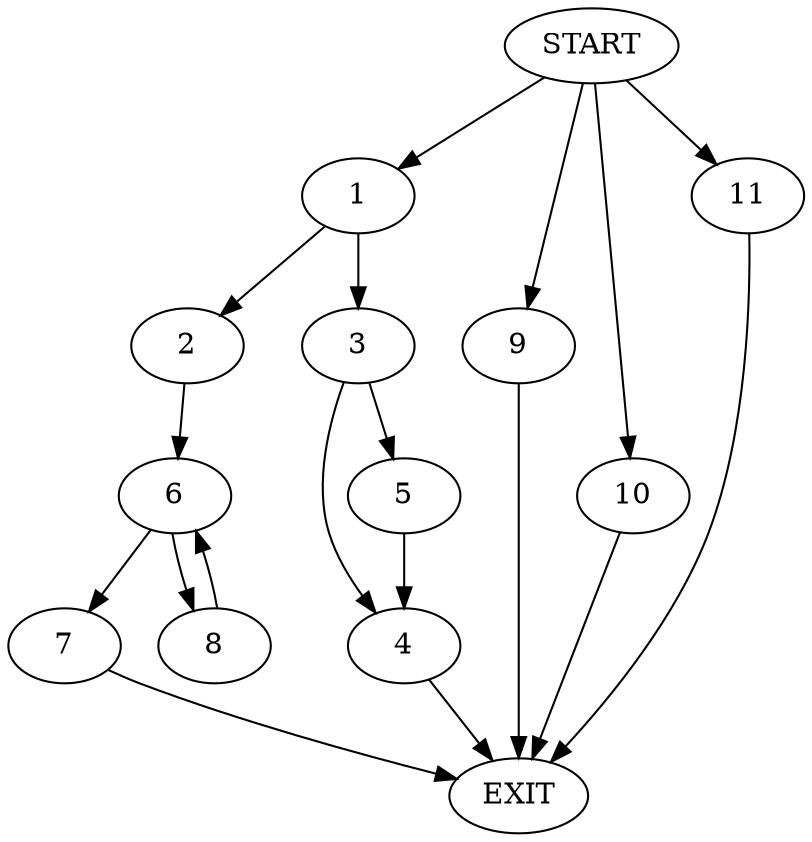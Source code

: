 digraph {
0 [label="START"]
12 [label="EXIT"]
0 -> 1
1 -> 2
1 -> 3
3 -> 4
3 -> 5
2 -> 6
4 -> 12
5 -> 4
6 -> 7
6 -> 8
0 -> 9
9 -> 12
7 -> 12
8 -> 6
0 -> 10
10 -> 12
0 -> 11
11 -> 12
}
